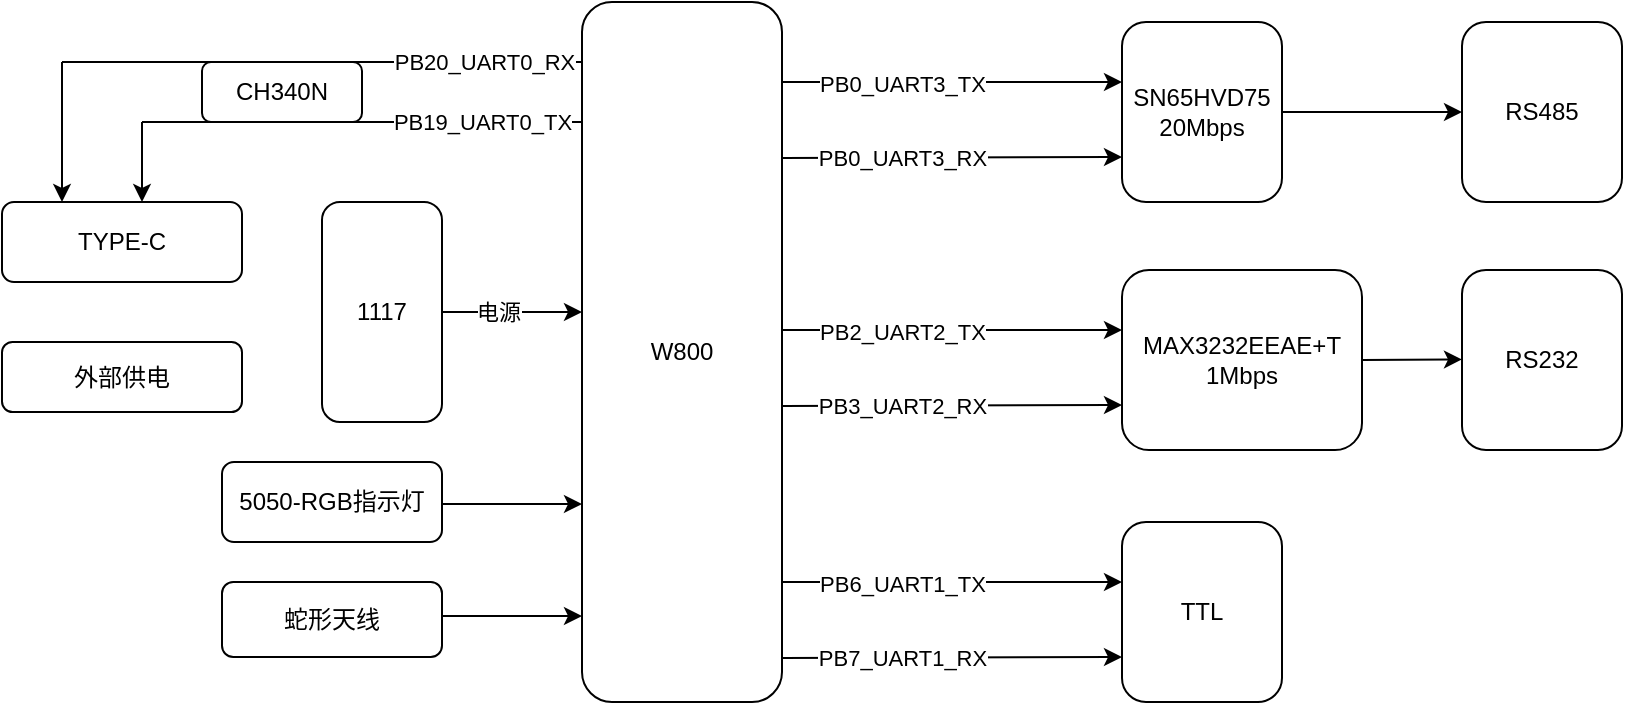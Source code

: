 <mxfile version="26.1.1">
  <diagram name="第 1 页" id="GyxrAM_ZPkniEr9Nosak">
    <mxGraphModel dx="1077" dy="559" grid="1" gridSize="10" guides="1" tooltips="1" connect="1" arrows="1" fold="1" page="1" pageScale="1" pageWidth="3300" pageHeight="4681" math="0" shadow="0">
      <root>
        <mxCell id="0" />
        <mxCell id="1" parent="0" />
        <mxCell id="e49OyC6HuF6PmnADaqPu-2" value="W800" style="rounded=1;whiteSpace=wrap;html=1;" vertex="1" parent="1">
          <mxGeometry x="400" y="140" width="100" height="350" as="geometry" />
        </mxCell>
        <mxCell id="e49OyC6HuF6PmnADaqPu-3" value="TYPE-C" style="rounded=1;whiteSpace=wrap;html=1;" vertex="1" parent="1">
          <mxGeometry x="110" y="240" width="120" height="40" as="geometry" />
        </mxCell>
        <mxCell id="e49OyC6HuF6PmnADaqPu-4" value="外部供电" style="rounded=1;whiteSpace=wrap;html=1;" vertex="1" parent="1">
          <mxGeometry x="110" y="310" width="120" height="35" as="geometry" />
        </mxCell>
        <mxCell id="e49OyC6HuF6PmnADaqPu-8" style="edgeStyle=orthogonalEdgeStyle;rounded=0;orthogonalLoop=1;jettySize=auto;html=1;exitX=1;exitY=0.5;exitDx=0;exitDy=0;" edge="1" parent="1" source="e49OyC6HuF6PmnADaqPu-5" target="e49OyC6HuF6PmnADaqPu-2">
          <mxGeometry relative="1" as="geometry">
            <Array as="points">
              <mxPoint x="390" y="295" />
              <mxPoint x="390" y="295" />
            </Array>
          </mxGeometry>
        </mxCell>
        <mxCell id="e49OyC6HuF6PmnADaqPu-9" value="电源" style="edgeLabel;html=1;align=center;verticalAlign=middle;resizable=0;points=[];" vertex="1" connectable="0" parent="e49OyC6HuF6PmnADaqPu-8">
          <mxGeometry x="-0.2" relative="1" as="geometry">
            <mxPoint as="offset" />
          </mxGeometry>
        </mxCell>
        <mxCell id="e49OyC6HuF6PmnADaqPu-5" value="1117" style="rounded=1;whiteSpace=wrap;html=1;" vertex="1" parent="1">
          <mxGeometry x="270" y="240" width="60" height="110" as="geometry" />
        </mxCell>
        <mxCell id="e49OyC6HuF6PmnADaqPu-10" value="" style="endArrow=none;html=1;rounded=0;" edge="1" parent="1">
          <mxGeometry width="50" height="50" relative="1" as="geometry">
            <mxPoint x="140" y="170" as="sourcePoint" />
            <mxPoint x="400" y="170" as="targetPoint" />
          </mxGeometry>
        </mxCell>
        <mxCell id="e49OyC6HuF6PmnADaqPu-14" value="PB20_UART0_RX" style="edgeLabel;html=1;align=center;verticalAlign=middle;resizable=0;points=[];" vertex="1" connectable="0" parent="e49OyC6HuF6PmnADaqPu-10">
          <mxGeometry x="-0.121" y="2" relative="1" as="geometry">
            <mxPoint x="96" y="2" as="offset" />
          </mxGeometry>
        </mxCell>
        <mxCell id="e49OyC6HuF6PmnADaqPu-11" value="" style="endArrow=none;html=1;rounded=0;" edge="1" parent="1">
          <mxGeometry width="50" height="50" relative="1" as="geometry">
            <mxPoint x="180" y="200" as="sourcePoint" />
            <mxPoint x="400" y="200" as="targetPoint" />
          </mxGeometry>
        </mxCell>
        <mxCell id="e49OyC6HuF6PmnADaqPu-15" value="PB19_UART0_TX" style="edgeLabel;html=1;align=center;verticalAlign=middle;resizable=0;points=[];" vertex="1" connectable="0" parent="e49OyC6HuF6PmnADaqPu-11">
          <mxGeometry x="-0.56" y="3" relative="1" as="geometry">
            <mxPoint x="121" y="3" as="offset" />
          </mxGeometry>
        </mxCell>
        <mxCell id="e49OyC6HuF6PmnADaqPu-12" value="" style="endArrow=classic;html=1;rounded=0;" edge="1" parent="1">
          <mxGeometry width="50" height="50" relative="1" as="geometry">
            <mxPoint x="140" y="170" as="sourcePoint" />
            <mxPoint x="140" y="240" as="targetPoint" />
          </mxGeometry>
        </mxCell>
        <mxCell id="e49OyC6HuF6PmnADaqPu-13" value="" style="endArrow=classic;html=1;rounded=0;entryX=0.573;entryY=-0.047;entryDx=0;entryDy=0;entryPerimeter=0;" edge="1" parent="1">
          <mxGeometry width="50" height="50" relative="1" as="geometry">
            <mxPoint x="180" y="200" as="sourcePoint" />
            <mxPoint x="180.0" y="240" as="targetPoint" />
          </mxGeometry>
        </mxCell>
        <mxCell id="e49OyC6HuF6PmnADaqPu-16" value="TTL" style="rounded=1;whiteSpace=wrap;html=1;" vertex="1" parent="1">
          <mxGeometry x="670" y="400" width="80" height="90" as="geometry" />
        </mxCell>
        <mxCell id="e49OyC6HuF6PmnADaqPu-17" value="" style="endArrow=classic;html=1;rounded=0;entryX=0;entryY=0.75;entryDx=0;entryDy=0;exitX=1.004;exitY=0.937;exitDx=0;exitDy=0;exitPerimeter=0;" edge="1" parent="1" source="e49OyC6HuF6PmnADaqPu-2" target="e49OyC6HuF6PmnADaqPu-16">
          <mxGeometry width="50" height="50" relative="1" as="geometry">
            <mxPoint x="500" y="470" as="sourcePoint" />
            <mxPoint x="590" y="470" as="targetPoint" />
          </mxGeometry>
        </mxCell>
        <mxCell id="e49OyC6HuF6PmnADaqPu-20" value="PB7_UART1_RX" style="edgeLabel;html=1;align=center;verticalAlign=middle;resizable=0;points=[];" vertex="1" connectable="0" parent="e49OyC6HuF6PmnADaqPu-17">
          <mxGeometry x="-0.674" relative="1" as="geometry">
            <mxPoint x="32" as="offset" />
          </mxGeometry>
        </mxCell>
        <mxCell id="e49OyC6HuF6PmnADaqPu-18" value="" style="endArrow=classic;html=1;rounded=0;entryX=0;entryY=0.75;entryDx=0;entryDy=0;exitX=1.004;exitY=0.937;exitDx=0;exitDy=0;exitPerimeter=0;" edge="1" parent="1">
          <mxGeometry width="50" height="50" relative="1" as="geometry">
            <mxPoint x="500" y="430" as="sourcePoint" />
            <mxPoint x="670" y="430" as="targetPoint" />
          </mxGeometry>
        </mxCell>
        <mxCell id="e49OyC6HuF6PmnADaqPu-19" value="PB6_UART1_TX" style="edgeLabel;html=1;align=center;verticalAlign=middle;resizable=0;points=[];" vertex="1" connectable="0" parent="e49OyC6HuF6PmnADaqPu-18">
          <mxGeometry x="-0.367" y="-1" relative="1" as="geometry">
            <mxPoint x="6" as="offset" />
          </mxGeometry>
        </mxCell>
        <mxCell id="e49OyC6HuF6PmnADaqPu-21" value="MAX3232EEAE+T&lt;br&gt;1Mbps" style="rounded=1;whiteSpace=wrap;html=1;" vertex="1" parent="1">
          <mxGeometry x="670" y="274" width="120" height="90" as="geometry" />
        </mxCell>
        <mxCell id="e49OyC6HuF6PmnADaqPu-22" value="" style="endArrow=classic;html=1;rounded=0;entryX=0;entryY=0.75;entryDx=0;entryDy=0;exitX=1.004;exitY=0.937;exitDx=0;exitDy=0;exitPerimeter=0;" edge="1" parent="1" target="e49OyC6HuF6PmnADaqPu-21">
          <mxGeometry width="50" height="50" relative="1" as="geometry">
            <mxPoint x="500" y="342" as="sourcePoint" />
            <mxPoint x="590" y="344" as="targetPoint" />
          </mxGeometry>
        </mxCell>
        <mxCell id="e49OyC6HuF6PmnADaqPu-23" value="PB3_UART2_RX" style="edgeLabel;html=1;align=center;verticalAlign=middle;resizable=0;points=[];" vertex="1" connectable="0" parent="e49OyC6HuF6PmnADaqPu-22">
          <mxGeometry x="-0.674" relative="1" as="geometry">
            <mxPoint x="32" as="offset" />
          </mxGeometry>
        </mxCell>
        <mxCell id="e49OyC6HuF6PmnADaqPu-24" value="" style="endArrow=classic;html=1;rounded=0;entryX=0;entryY=0.75;entryDx=0;entryDy=0;exitX=1.004;exitY=0.937;exitDx=0;exitDy=0;exitPerimeter=0;" edge="1" parent="1">
          <mxGeometry width="50" height="50" relative="1" as="geometry">
            <mxPoint x="500" y="304" as="sourcePoint" />
            <mxPoint x="670" y="304" as="targetPoint" />
          </mxGeometry>
        </mxCell>
        <mxCell id="e49OyC6HuF6PmnADaqPu-25" value="PB2_UART2_TX" style="edgeLabel;html=1;align=center;verticalAlign=middle;resizable=0;points=[];" vertex="1" connectable="0" parent="e49OyC6HuF6PmnADaqPu-24">
          <mxGeometry x="-0.367" y="-1" relative="1" as="geometry">
            <mxPoint x="6" as="offset" />
          </mxGeometry>
        </mxCell>
        <mxCell id="e49OyC6HuF6PmnADaqPu-26" value="SN65HVD75&lt;br&gt;20Mbps" style="rounded=1;whiteSpace=wrap;html=1;" vertex="1" parent="1">
          <mxGeometry x="670" y="150" width="80" height="90" as="geometry" />
        </mxCell>
        <mxCell id="e49OyC6HuF6PmnADaqPu-27" value="" style="endArrow=classic;html=1;rounded=0;entryX=0;entryY=0.75;entryDx=0;entryDy=0;exitX=1.004;exitY=0.937;exitDx=0;exitDy=0;exitPerimeter=0;" edge="1" parent="1" target="e49OyC6HuF6PmnADaqPu-26">
          <mxGeometry width="50" height="50" relative="1" as="geometry">
            <mxPoint x="500" y="218" as="sourcePoint" />
            <mxPoint x="590" y="220" as="targetPoint" />
          </mxGeometry>
        </mxCell>
        <mxCell id="e49OyC6HuF6PmnADaqPu-28" value="PB0_UART3_RX" style="edgeLabel;html=1;align=center;verticalAlign=middle;resizable=0;points=[];" vertex="1" connectable="0" parent="e49OyC6HuF6PmnADaqPu-27">
          <mxGeometry x="-0.674" relative="1" as="geometry">
            <mxPoint x="32" as="offset" />
          </mxGeometry>
        </mxCell>
        <mxCell id="e49OyC6HuF6PmnADaqPu-29" value="" style="endArrow=classic;html=1;rounded=0;entryX=0;entryY=0.75;entryDx=0;entryDy=0;exitX=1.004;exitY=0.937;exitDx=0;exitDy=0;exitPerimeter=0;" edge="1" parent="1">
          <mxGeometry width="50" height="50" relative="1" as="geometry">
            <mxPoint x="500" y="180" as="sourcePoint" />
            <mxPoint x="670" y="180" as="targetPoint" />
          </mxGeometry>
        </mxCell>
        <mxCell id="e49OyC6HuF6PmnADaqPu-30" value="PB0_UART3_TX" style="edgeLabel;html=1;align=center;verticalAlign=middle;resizable=0;points=[];" vertex="1" connectable="0" parent="e49OyC6HuF6PmnADaqPu-29">
          <mxGeometry x="-0.367" y="-1" relative="1" as="geometry">
            <mxPoint x="6" as="offset" />
          </mxGeometry>
        </mxCell>
        <mxCell id="e49OyC6HuF6PmnADaqPu-31" value="蛇形天线" style="rounded=1;whiteSpace=wrap;html=1;" vertex="1" parent="1">
          <mxGeometry x="220" y="430" width="110" height="37.5" as="geometry" />
        </mxCell>
        <mxCell id="e49OyC6HuF6PmnADaqPu-32" style="edgeStyle=orthogonalEdgeStyle;rounded=0;orthogonalLoop=1;jettySize=auto;html=1;exitX=1;exitY=0.5;exitDx=0;exitDy=0;" edge="1" parent="1">
          <mxGeometry relative="1" as="geometry">
            <mxPoint x="330" y="447" as="sourcePoint" />
            <mxPoint x="400" y="447" as="targetPoint" />
          </mxGeometry>
        </mxCell>
        <mxCell id="e49OyC6HuF6PmnADaqPu-35" value="5050-RGB指示灯" style="rounded=1;whiteSpace=wrap;html=1;" vertex="1" parent="1">
          <mxGeometry x="220" y="370" width="110" height="40" as="geometry" />
        </mxCell>
        <mxCell id="e49OyC6HuF6PmnADaqPu-36" style="edgeStyle=orthogonalEdgeStyle;rounded=0;orthogonalLoop=1;jettySize=auto;html=1;exitX=1;exitY=0.5;exitDx=0;exitDy=0;" edge="1" parent="1">
          <mxGeometry relative="1" as="geometry">
            <mxPoint x="330" y="391" as="sourcePoint" />
            <mxPoint x="400" y="391" as="targetPoint" />
          </mxGeometry>
        </mxCell>
        <mxCell id="e49OyC6HuF6PmnADaqPu-37" value="RS232" style="rounded=1;whiteSpace=wrap;html=1;" vertex="1" parent="1">
          <mxGeometry x="840" y="274" width="80" height="90" as="geometry" />
        </mxCell>
        <mxCell id="e49OyC6HuF6PmnADaqPu-38" value="" style="endArrow=classic;html=1;rounded=0;" edge="1" parent="1">
          <mxGeometry width="50" height="50" relative="1" as="geometry">
            <mxPoint x="790" y="319" as="sourcePoint" />
            <mxPoint x="840" y="318.71" as="targetPoint" />
          </mxGeometry>
        </mxCell>
        <mxCell id="e49OyC6HuF6PmnADaqPu-39" value="RS485" style="rounded=1;whiteSpace=wrap;html=1;" vertex="1" parent="1">
          <mxGeometry x="840" y="150" width="80" height="90" as="geometry" />
        </mxCell>
        <mxCell id="e49OyC6HuF6PmnADaqPu-40" value="" style="endArrow=classic;html=1;rounded=0;entryX=0;entryY=0.5;entryDx=0;entryDy=0;" edge="1" parent="1" target="e49OyC6HuF6PmnADaqPu-39">
          <mxGeometry width="50" height="50" relative="1" as="geometry">
            <mxPoint x="750" y="194.95" as="sourcePoint" />
            <mxPoint x="800" y="194.66" as="targetPoint" />
          </mxGeometry>
        </mxCell>
        <mxCell id="e49OyC6HuF6PmnADaqPu-42" value="CH340N" style="rounded=1;whiteSpace=wrap;html=1;" vertex="1" parent="1">
          <mxGeometry x="210" y="170" width="80" height="30" as="geometry" />
        </mxCell>
      </root>
    </mxGraphModel>
  </diagram>
</mxfile>
